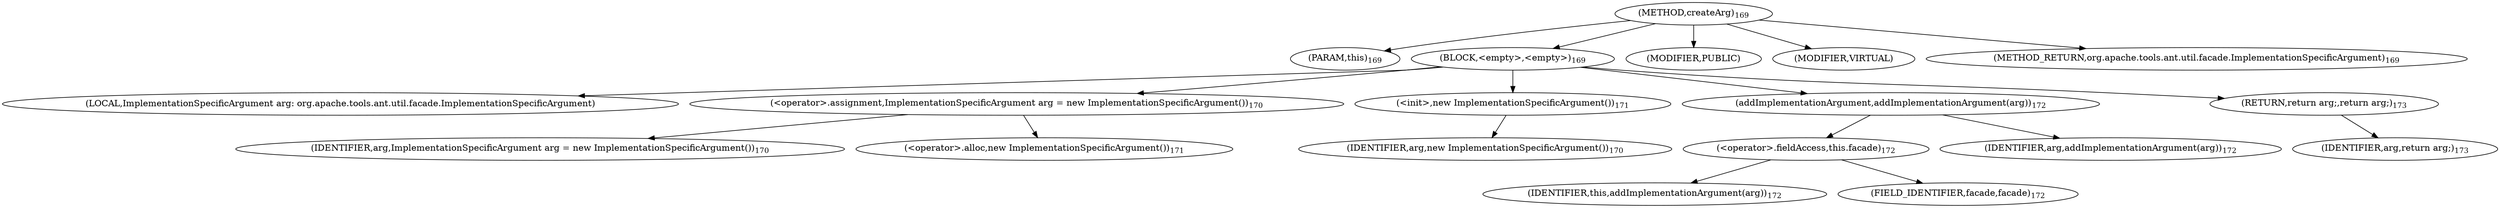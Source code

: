 digraph "createArg" {  
"279" [label = <(METHOD,createArg)<SUB>169</SUB>> ]
"280" [label = <(PARAM,this)<SUB>169</SUB>> ]
"281" [label = <(BLOCK,&lt;empty&gt;,&lt;empty&gt;)<SUB>169</SUB>> ]
"19" [label = <(LOCAL,ImplementationSpecificArgument arg: org.apache.tools.ant.util.facade.ImplementationSpecificArgument)> ]
"282" [label = <(&lt;operator&gt;.assignment,ImplementationSpecificArgument arg = new ImplementationSpecificArgument())<SUB>170</SUB>> ]
"283" [label = <(IDENTIFIER,arg,ImplementationSpecificArgument arg = new ImplementationSpecificArgument())<SUB>170</SUB>> ]
"284" [label = <(&lt;operator&gt;.alloc,new ImplementationSpecificArgument())<SUB>171</SUB>> ]
"285" [label = <(&lt;init&gt;,new ImplementationSpecificArgument())<SUB>171</SUB>> ]
"18" [label = <(IDENTIFIER,arg,new ImplementationSpecificArgument())<SUB>170</SUB>> ]
"286" [label = <(addImplementationArgument,addImplementationArgument(arg))<SUB>172</SUB>> ]
"287" [label = <(&lt;operator&gt;.fieldAccess,this.facade)<SUB>172</SUB>> ]
"288" [label = <(IDENTIFIER,this,addImplementationArgument(arg))<SUB>172</SUB>> ]
"289" [label = <(FIELD_IDENTIFIER,facade,facade)<SUB>172</SUB>> ]
"290" [label = <(IDENTIFIER,arg,addImplementationArgument(arg))<SUB>172</SUB>> ]
"291" [label = <(RETURN,return arg;,return arg;)<SUB>173</SUB>> ]
"292" [label = <(IDENTIFIER,arg,return arg;)<SUB>173</SUB>> ]
"293" [label = <(MODIFIER,PUBLIC)> ]
"294" [label = <(MODIFIER,VIRTUAL)> ]
"295" [label = <(METHOD_RETURN,org.apache.tools.ant.util.facade.ImplementationSpecificArgument)<SUB>169</SUB>> ]
  "279" -> "280" 
  "279" -> "281" 
  "279" -> "293" 
  "279" -> "294" 
  "279" -> "295" 
  "281" -> "19" 
  "281" -> "282" 
  "281" -> "285" 
  "281" -> "286" 
  "281" -> "291" 
  "282" -> "283" 
  "282" -> "284" 
  "285" -> "18" 
  "286" -> "287" 
  "286" -> "290" 
  "287" -> "288" 
  "287" -> "289" 
  "291" -> "292" 
}
